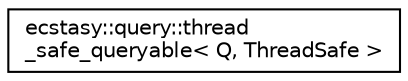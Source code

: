 digraph "Graphical Class Hierarchy"
{
 // LATEX_PDF_SIZE
  edge [fontname="Helvetica",fontsize="10",labelfontname="Helvetica",labelfontsize="10"];
  node [fontname="Helvetica",fontsize="10",shape=record];
  rankdir="LR";
  Node0 [label="ecstasy::query::thread\l_safe_queryable\< Q, ThreadSafe \>",height=0.2,width=0.4,color="black", fillcolor="white", style="filled",URL="$structecstasy_1_1query_1_1thread__safe__queryable.html",tooltip="Get the thread safe type of a queryable type."];
}
